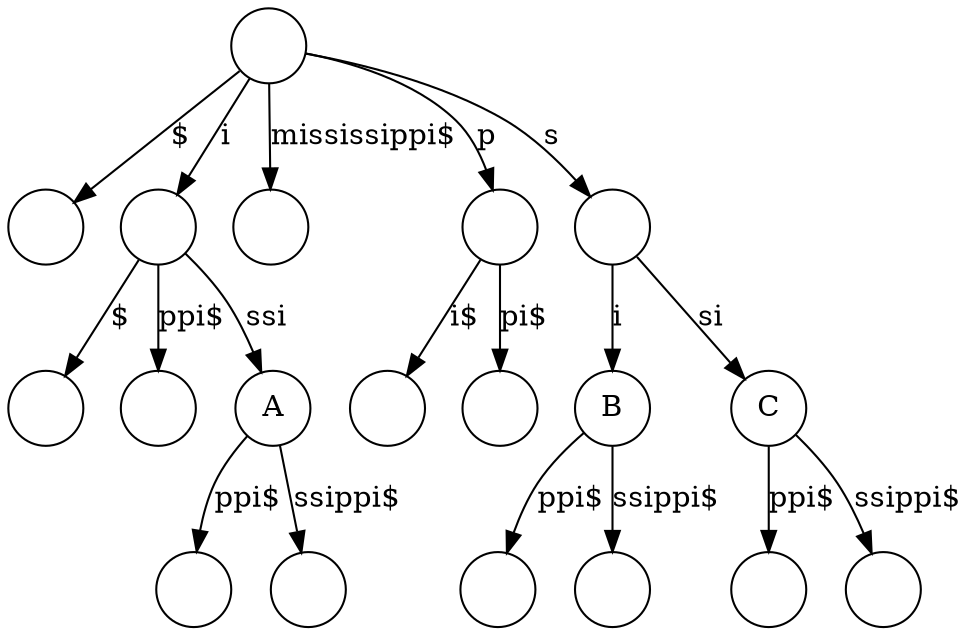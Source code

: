 digraph G{
    margin=0;
	node[shape=circle]
	t[label=""];
	ta[label=""];
	t->ta[label="$"]
	ti[label=""];
	tia[label=""];
	ti->tia[label="$"]
	tippia[label=""];
	ti->tippia[label="ppi$"]
	tissi[label="A"];
	tissippia[label=""];
	tissi->tissippia[label="ppi$"]
	tississippia[label=""];
	tissi->tississippia[label="ssippi$"]
	ti->tissi[label="ssi"]
	t->ti[label="i"]
	tmississippia[label=""];
	t->tmississippia[label="mississippi$"]
	tp[label=""];
	tpia[label=""];
	tp->tpia[label="i$"]
	tppia[label=""];
	tp->tppia[label="pi$"]
	t->tp[label="p"]
	ts[label=""];
	tsi[label="B"];
	tsippia[label=""];
	tsi->tsippia[label="ppi$"]
	tsissippia[label=""];
	tsi->tsissippia[label="ssippi$"]
	ts->tsi[label="i"]
	tssi[label="C"];
	tssippia[label=""];
	tssi->tssippia[label="ppi$"]
	tssissippia[label=""];
	tssi->tssissippia[label="ssippi$"]
	ts->tssi[label="si"]
	t->ts[label="s"]
}
